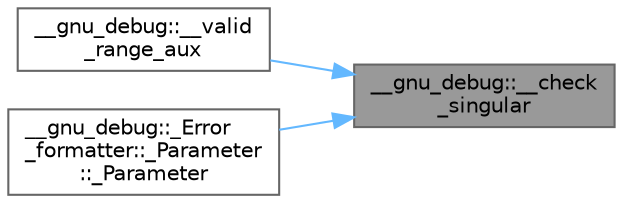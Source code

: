 digraph "__gnu_debug::__check_singular"
{
 // LATEX_PDF_SIZE
  bgcolor="transparent";
  edge [fontname=Helvetica,fontsize=10,labelfontname=Helvetica,labelfontsize=10];
  node [fontname=Helvetica,fontsize=10,shape=box,height=0.2,width=0.4];
  rankdir="RL";
  Node1 [id="Node000001",label="__gnu_debug::__check\l_singular",height=0.2,width=0.4,color="gray40", fillcolor="grey60", style="filled", fontcolor="black",tooltip=" "];
  Node1 -> Node2 [id="edge1_Node000001_Node000002",dir="back",color="steelblue1",style="solid",tooltip=" "];
  Node2 [id="Node000002",label="__gnu_debug::__valid\l_range_aux",height=0.2,width=0.4,color="grey40", fillcolor="white", style="filled",URL="$namespace____gnu__debug.html#afdd8e764d39d27c461494300279757c5",tooltip=" "];
  Node1 -> Node3 [id="edge2_Node000001_Node000003",dir="back",color="steelblue1",style="solid",tooltip=" "];
  Node3 [id="Node000003",label="__gnu_debug::_Error\l_formatter::_Parameter\l::_Parameter",height=0.2,width=0.4,color="grey40", fillcolor="white", style="filled",URL="$struct____gnu__debug_1_1___error__formatter_1_1___parameter.html#a36a6bb8318c27d0d543a414c7d8fb6cd",tooltip=" "];
}
